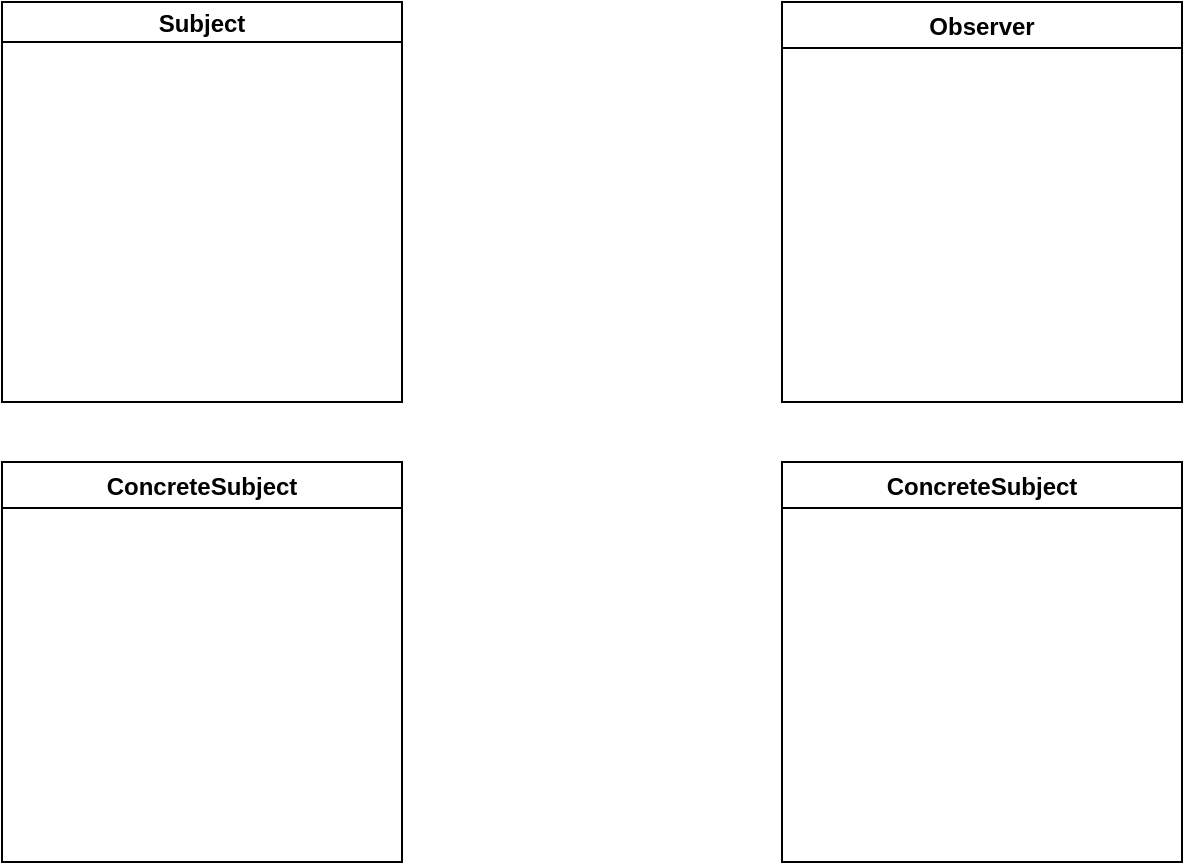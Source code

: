 <mxfile version="16.1.0" type="github"><diagram id="aVZm5cUk2s4T7HYxCkkS" name="Page-1"><mxGraphModel dx="782" dy="436" grid="1" gridSize="10" guides="1" tooltips="1" connect="1" arrows="1" fold="1" page="1" pageScale="1" pageWidth="827" pageHeight="1169" math="0" shadow="0"><root><mxCell id="0"/><mxCell id="1" parent="0"/><mxCell id="dkNWqC9AW6gDqZhd2iSp-1" value="Subject" style="swimlane;startSize=20;" vertex="1" parent="1"><mxGeometry x="80" y="40" width="200" height="200" as="geometry"><mxRectangle x="80" y="40" width="80" height="23" as="alternateBounds"/></mxGeometry></mxCell><mxCell id="dkNWqC9AW6gDqZhd2iSp-3" value="ConcreteSubject" style="swimlane;" vertex="1" parent="1"><mxGeometry x="80" y="270" width="200" height="200" as="geometry"/></mxCell><mxCell id="dkNWqC9AW6gDqZhd2iSp-4" value="Observer" style="swimlane;" vertex="1" parent="1"><mxGeometry x="470" y="40" width="200" height="200" as="geometry"/></mxCell><mxCell id="dkNWqC9AW6gDqZhd2iSp-5" value="ConcreteSubject" style="swimlane;" vertex="1" parent="1"><mxGeometry x="470" y="270" width="200" height="200" as="geometry"/></mxCell></root></mxGraphModel></diagram></mxfile>